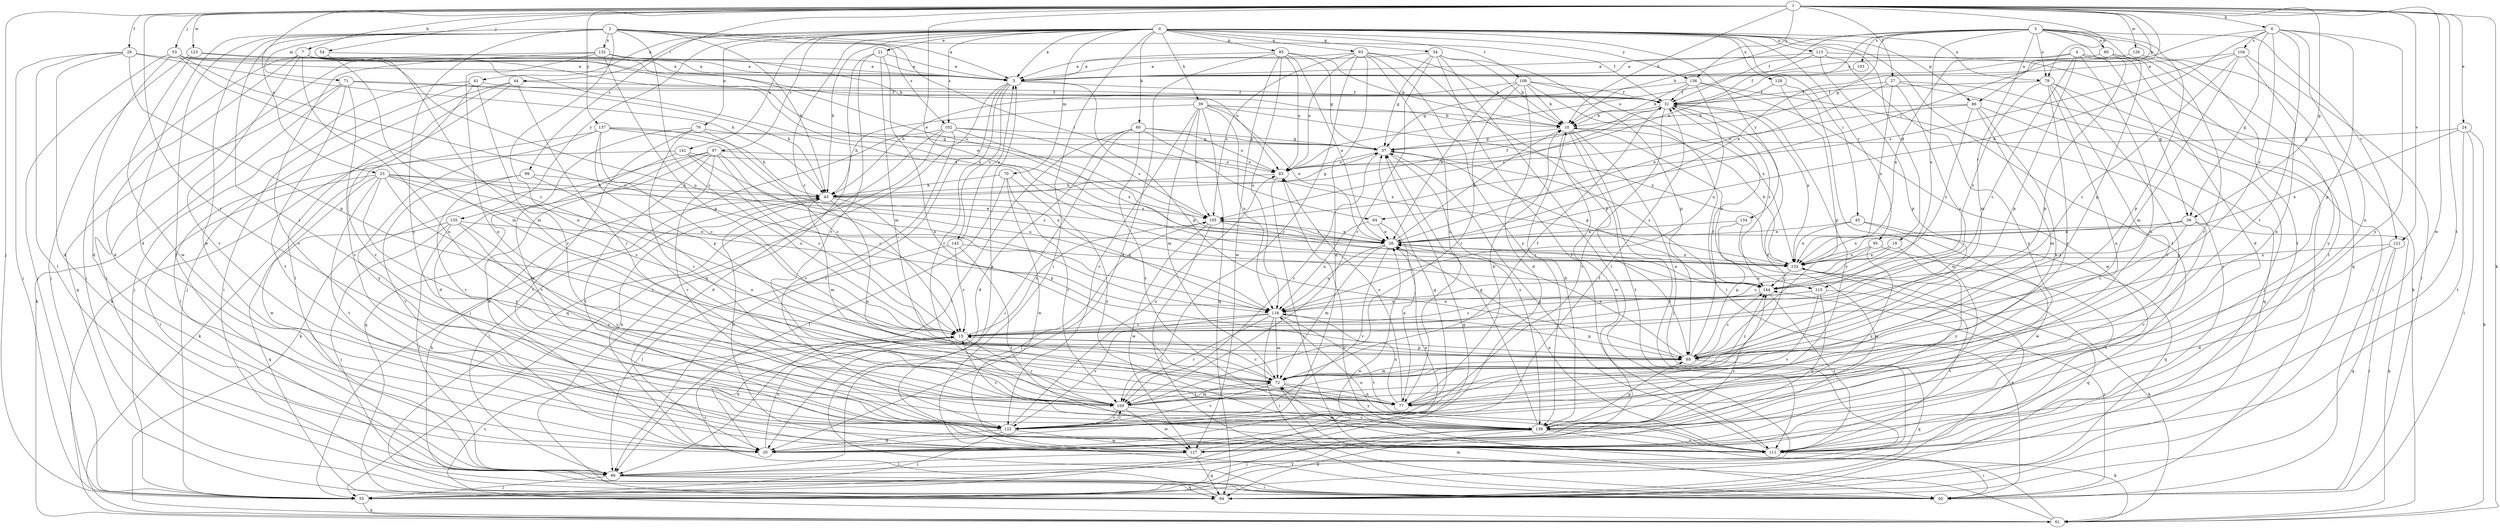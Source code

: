strict digraph  {
0;
1;
2;
3;
4;
5;
6;
7;
10;
15;
19;
20;
21;
23;
24;
26;
27;
29;
31;
34;
36;
37;
39;
41;
43;
44;
45;
50;
53;
54;
55;
60;
61;
64;
66;
70;
71;
72;
76;
77;
79;
80;
83;
85;
86;
89;
93;
94;
95;
97;
99;
100;
102;
103;
104;
105;
109;
111;
113;
115;
116;
121;
122;
123;
126;
127;
128;
132;
133;
134;
135;
136;
137;
139;
141;
143;
144;
0 -> 5  [label=a];
0 -> 15  [label=c];
0 -> 19  [label=d];
0 -> 21  [label=e];
0 -> 34  [label=g];
0 -> 39  [label=h];
0 -> 41  [label=h];
0 -> 43  [label=h];
0 -> 44  [label=i];
0 -> 45  [label=i];
0 -> 50  [label=i];
0 -> 60  [label=k];
0 -> 70  [label=m];
0 -> 76  [label=n];
0 -> 79  [label=o];
0 -> 85  [label=p];
0 -> 86  [label=p];
0 -> 93  [label=q];
0 -> 95  [label=r];
0 -> 97  [label=r];
0 -> 102  [label=s];
0 -> 109  [label=t];
0 -> 111  [label=t];
0 -> 113  [label=u];
0 -> 128  [label=x];
0 -> 134  [label=y];
0 -> 135  [label=y];
0 -> 136  [label=y];
0 -> 141  [label=z];
1 -> 6  [label=b];
1 -> 7  [label=b];
1 -> 10  [label=b];
1 -> 23  [label=e];
1 -> 24  [label=e];
1 -> 26  [label=e];
1 -> 27  [label=f];
1 -> 29  [label=f];
1 -> 36  [label=g];
1 -> 53  [label=j];
1 -> 54  [label=j];
1 -> 55  [label=j];
1 -> 61  [label=k];
1 -> 64  [label=l];
1 -> 79  [label=o];
1 -> 86  [label=p];
1 -> 99  [label=r];
1 -> 100  [label=r];
1 -> 111  [label=t];
1 -> 121  [label=v];
1 -> 123  [label=w];
1 -> 126  [label=w];
1 -> 127  [label=w];
1 -> 136  [label=y];
1 -> 137  [label=y];
2 -> 5  [label=a];
2 -> 15  [label=c];
2 -> 20  [label=d];
2 -> 31  [label=f];
2 -> 43  [label=h];
2 -> 64  [label=l];
2 -> 66  [label=l];
2 -> 71  [label=m];
2 -> 77  [label=n];
2 -> 100  [label=r];
2 -> 102  [label=s];
2 -> 127  [label=w];
2 -> 132  [label=x];
2 -> 139  [label=y];
3 -> 10  [label=b];
3 -> 20  [label=d];
3 -> 26  [label=e];
3 -> 31  [label=f];
3 -> 72  [label=m];
3 -> 79  [label=o];
3 -> 80  [label=o];
3 -> 83  [label=o];
3 -> 89  [label=p];
3 -> 94  [label=q];
3 -> 103  [label=s];
3 -> 111  [label=t];
3 -> 115  [label=u];
3 -> 121  [label=v];
4 -> 5  [label=a];
4 -> 15  [label=c];
4 -> 36  [label=g];
4 -> 77  [label=n];
4 -> 89  [label=p];
4 -> 111  [label=t];
4 -> 133  [label=x];
5 -> 31  [label=f];
5 -> 55  [label=j];
5 -> 66  [label=l];
5 -> 89  [label=p];
5 -> 100  [label=r];
5 -> 143  [label=z];
6 -> 26  [label=e];
6 -> 36  [label=g];
6 -> 37  [label=g];
6 -> 77  [label=n];
6 -> 89  [label=p];
6 -> 100  [label=r];
6 -> 104  [label=s];
6 -> 139  [label=y];
6 -> 144  [label=z];
7 -> 5  [label=a];
7 -> 20  [label=d];
7 -> 26  [label=e];
7 -> 50  [label=i];
7 -> 72  [label=m];
7 -> 77  [label=n];
7 -> 105  [label=s];
7 -> 122  [label=v];
7 -> 133  [label=x];
10 -> 37  [label=g];
10 -> 55  [label=j];
10 -> 66  [label=l];
10 -> 111  [label=t];
10 -> 115  [label=u];
10 -> 127  [label=w];
15 -> 20  [label=d];
15 -> 89  [label=p];
15 -> 100  [label=r];
15 -> 105  [label=s];
19 -> 15  [label=c];
19 -> 133  [label=x];
19 -> 139  [label=y];
20 -> 15  [label=c];
20 -> 31  [label=f];
20 -> 43  [label=h];
20 -> 144  [label=z];
21 -> 5  [label=a];
21 -> 72  [label=m];
21 -> 77  [label=n];
21 -> 94  [label=q];
21 -> 100  [label=r];
23 -> 15  [label=c];
23 -> 26  [label=e];
23 -> 43  [label=h];
23 -> 66  [label=l];
23 -> 72  [label=m];
23 -> 100  [label=r];
23 -> 111  [label=t];
23 -> 116  [label=u];
23 -> 127  [label=w];
24 -> 37  [label=g];
24 -> 50  [label=i];
24 -> 61  [label=k];
24 -> 111  [label=t];
24 -> 133  [label=x];
26 -> 10  [label=b];
26 -> 72  [label=m];
26 -> 105  [label=s];
26 -> 116  [label=u];
26 -> 122  [label=v];
26 -> 133  [label=x];
27 -> 15  [label=c];
27 -> 26  [label=e];
27 -> 31  [label=f];
27 -> 50  [label=i];
27 -> 55  [label=j];
27 -> 133  [label=x];
29 -> 5  [label=a];
29 -> 20  [label=d];
29 -> 43  [label=h];
29 -> 55  [label=j];
29 -> 66  [label=l];
29 -> 89  [label=p];
31 -> 10  [label=b];
31 -> 105  [label=s];
31 -> 122  [label=v];
31 -> 133  [label=x];
31 -> 139  [label=y];
31 -> 144  [label=z];
34 -> 5  [label=a];
34 -> 10  [label=b];
34 -> 37  [label=g];
34 -> 66  [label=l];
34 -> 89  [label=p];
34 -> 100  [label=r];
34 -> 111  [label=t];
36 -> 15  [label=c];
36 -> 26  [label=e];
36 -> 61  [label=k];
36 -> 122  [label=v];
36 -> 133  [label=x];
36 -> 144  [label=z];
37 -> 83  [label=o];
37 -> 100  [label=r];
37 -> 139  [label=y];
37 -> 144  [label=z];
39 -> 10  [label=b];
39 -> 26  [label=e];
39 -> 43  [label=h];
39 -> 72  [label=m];
39 -> 94  [label=q];
39 -> 105  [label=s];
39 -> 116  [label=u];
39 -> 122  [label=v];
39 -> 133  [label=x];
41 -> 31  [label=f];
41 -> 50  [label=i];
41 -> 55  [label=j];
41 -> 100  [label=r];
41 -> 122  [label=v];
43 -> 31  [label=f];
43 -> 37  [label=g];
43 -> 66  [label=l];
43 -> 72  [label=m];
43 -> 77  [label=n];
43 -> 89  [label=p];
43 -> 105  [label=s];
44 -> 31  [label=f];
44 -> 55  [label=j];
44 -> 61  [label=k];
44 -> 66  [label=l];
44 -> 100  [label=r];
45 -> 26  [label=e];
45 -> 94  [label=q];
45 -> 127  [label=w];
45 -> 133  [label=x];
50 -> 43  [label=h];
50 -> 144  [label=z];
53 -> 5  [label=a];
53 -> 15  [label=c];
53 -> 20  [label=d];
53 -> 55  [label=j];
53 -> 83  [label=o];
53 -> 116  [label=u];
53 -> 133  [label=x];
54 -> 5  [label=a];
54 -> 72  [label=m];
55 -> 26  [label=e];
55 -> 37  [label=g];
55 -> 61  [label=k];
55 -> 139  [label=y];
60 -> 20  [label=d];
60 -> 37  [label=g];
60 -> 50  [label=i];
60 -> 66  [label=l];
60 -> 83  [label=o];
60 -> 133  [label=x];
60 -> 139  [label=y];
61 -> 15  [label=c];
61 -> 72  [label=m];
61 -> 83  [label=o];
64 -> 26  [label=e];
64 -> 77  [label=n];
64 -> 116  [label=u];
66 -> 50  [label=i];
66 -> 55  [label=j];
66 -> 94  [label=q];
70 -> 43  [label=h];
70 -> 66  [label=l];
70 -> 100  [label=r];
70 -> 127  [label=w];
70 -> 139  [label=y];
71 -> 31  [label=f];
71 -> 43  [label=h];
71 -> 61  [label=k];
71 -> 94  [label=q];
71 -> 111  [label=t];
71 -> 122  [label=v];
72 -> 15  [label=c];
72 -> 31  [label=f];
72 -> 77  [label=n];
72 -> 100  [label=r];
72 -> 122  [label=v];
72 -> 139  [label=y];
72 -> 144  [label=z];
76 -> 15  [label=c];
76 -> 20  [label=d];
76 -> 37  [label=g];
76 -> 100  [label=r];
76 -> 111  [label=t];
77 -> 10  [label=b];
77 -> 31  [label=f];
77 -> 83  [label=o];
77 -> 116  [label=u];
79 -> 31  [label=f];
79 -> 50  [label=i];
79 -> 77  [label=n];
79 -> 100  [label=r];
79 -> 122  [label=v];
79 -> 139  [label=y];
79 -> 144  [label=z];
80 -> 5  [label=a];
80 -> 89  [label=p];
80 -> 100  [label=r];
80 -> 139  [label=y];
83 -> 43  [label=h];
83 -> 50  [label=i];
85 -> 5  [label=a];
85 -> 10  [label=b];
85 -> 20  [label=d];
85 -> 26  [label=e];
85 -> 37  [label=g];
85 -> 83  [label=o];
85 -> 116  [label=u];
85 -> 127  [label=w];
86 -> 10  [label=b];
86 -> 72  [label=m];
86 -> 77  [label=n];
86 -> 83  [label=o];
86 -> 94  [label=q];
86 -> 144  [label=z];
89 -> 26  [label=e];
89 -> 31  [label=f];
89 -> 72  [label=m];
89 -> 94  [label=q];
89 -> 144  [label=z];
93 -> 5  [label=a];
93 -> 10  [label=b];
93 -> 20  [label=d];
93 -> 77  [label=n];
93 -> 83  [label=o];
93 -> 89  [label=p];
93 -> 100  [label=r];
93 -> 105  [label=s];
93 -> 139  [label=y];
94 -> 15  [label=c];
94 -> 133  [label=x];
95 -> 111  [label=t];
95 -> 116  [label=u];
95 -> 133  [label=x];
95 -> 139  [label=y];
97 -> 15  [label=c];
97 -> 20  [label=d];
97 -> 61  [label=k];
97 -> 83  [label=o];
97 -> 94  [label=q];
97 -> 111  [label=t];
97 -> 116  [label=u];
97 -> 122  [label=v];
99 -> 43  [label=h];
99 -> 77  [label=n];
99 -> 122  [label=v];
99 -> 139  [label=y];
100 -> 72  [label=m];
100 -> 122  [label=v];
100 -> 127  [label=w];
100 -> 139  [label=y];
102 -> 20  [label=d];
102 -> 37  [label=g];
102 -> 55  [label=j];
102 -> 94  [label=q];
102 -> 105  [label=s];
102 -> 122  [label=v];
102 -> 133  [label=x];
103 -> 83  [label=o];
104 -> 5  [label=a];
104 -> 15  [label=c];
104 -> 50  [label=i];
104 -> 72  [label=m];
104 -> 77  [label=n];
104 -> 105  [label=s];
105 -> 26  [label=e];
105 -> 50  [label=i];
105 -> 66  [label=l];
105 -> 127  [label=w];
105 -> 144  [label=z];
109 -> 10  [label=b];
109 -> 20  [label=d];
109 -> 26  [label=e];
109 -> 31  [label=f];
109 -> 43  [label=h];
109 -> 50  [label=i];
109 -> 100  [label=r];
109 -> 133  [label=x];
111 -> 26  [label=e];
111 -> 37  [label=g];
111 -> 50  [label=i];
111 -> 72  [label=m];
111 -> 116  [label=u];
113 -> 5  [label=a];
113 -> 31  [label=f];
113 -> 61  [label=k];
113 -> 89  [label=p];
113 -> 139  [label=y];
115 -> 15  [label=c];
115 -> 20  [label=d];
115 -> 111  [label=t];
115 -> 116  [label=u];
115 -> 122  [label=v];
116 -> 15  [label=c];
116 -> 50  [label=i];
116 -> 72  [label=m];
116 -> 89  [label=p];
116 -> 100  [label=r];
116 -> 111  [label=t];
116 -> 122  [label=v];
121 -> 20  [label=d];
121 -> 50  [label=i];
121 -> 94  [label=q];
121 -> 133  [label=x];
122 -> 20  [label=d];
122 -> 37  [label=g];
122 -> 55  [label=j];
122 -> 83  [label=o];
122 -> 100  [label=r];
122 -> 127  [label=w];
123 -> 5  [label=a];
123 -> 55  [label=j];
123 -> 116  [label=u];
123 -> 127  [label=w];
126 -> 5  [label=a];
126 -> 89  [label=p];
127 -> 5  [label=a];
127 -> 26  [label=e];
127 -> 43  [label=h];
127 -> 66  [label=l];
127 -> 94  [label=q];
128 -> 31  [label=f];
128 -> 89  [label=p];
128 -> 127  [label=w];
132 -> 5  [label=a];
132 -> 10  [label=b];
132 -> 50  [label=i];
132 -> 77  [label=n];
132 -> 89  [label=p];
132 -> 122  [label=v];
133 -> 10  [label=b];
133 -> 61  [label=k];
133 -> 94  [label=q];
133 -> 144  [label=z];
134 -> 26  [label=e];
134 -> 89  [label=p];
134 -> 127  [label=w];
135 -> 26  [label=e];
135 -> 50  [label=i];
135 -> 66  [label=l];
135 -> 94  [label=q];
135 -> 122  [label=v];
135 -> 139  [label=y];
136 -> 10  [label=b];
136 -> 31  [label=f];
136 -> 37  [label=g];
136 -> 111  [label=t];
136 -> 116  [label=u];
136 -> 127  [label=w];
137 -> 15  [label=c];
137 -> 37  [label=g];
137 -> 43  [label=h];
137 -> 66  [label=l];
137 -> 89  [label=p];
137 -> 116  [label=u];
137 -> 139  [label=y];
139 -> 10  [label=b];
139 -> 15  [label=c];
139 -> 37  [label=g];
139 -> 55  [label=j];
139 -> 61  [label=k];
139 -> 89  [label=p];
139 -> 94  [label=q];
139 -> 111  [label=t];
141 -> 15  [label=c];
141 -> 61  [label=k];
141 -> 83  [label=o];
141 -> 122  [label=v];
141 -> 144  [label=z];
143 -> 5  [label=a];
143 -> 15  [label=c];
143 -> 66  [label=l];
143 -> 111  [label=t];
143 -> 133  [label=x];
144 -> 26  [label=e];
144 -> 37  [label=g];
144 -> 111  [label=t];
144 -> 116  [label=u];
}
